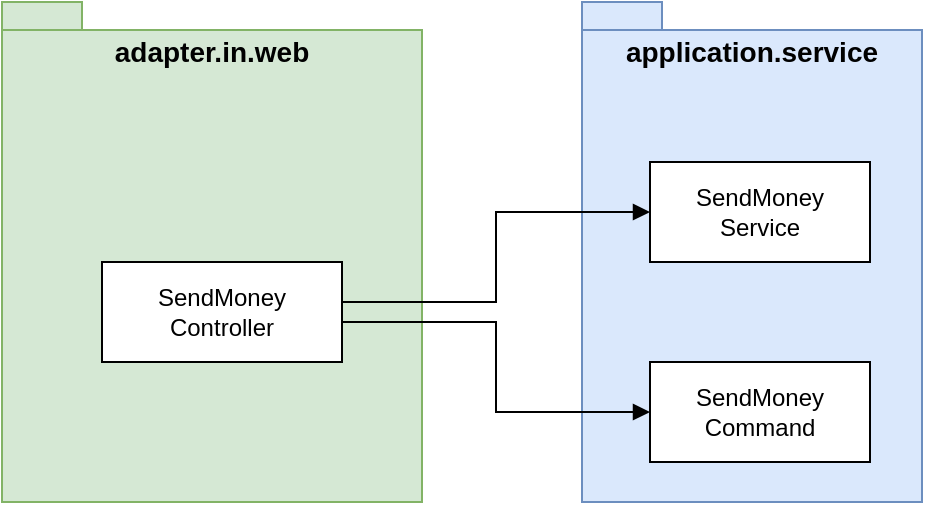 <mxfile version="24.7.5">
  <diagram name="페이지-1" id="fIbGgaHbKg5xb2GU_-fw">
    <mxGraphModel dx="1114" dy="894" grid="1" gridSize="10" guides="1" tooltips="1" connect="1" arrows="1" fold="1" page="1" pageScale="1" pageWidth="827" pageHeight="1169" math="0" shadow="0">
      <root>
        <mxCell id="0" />
        <mxCell id="1" parent="0" />
        <mxCell id="xetProM2B6-n4dE7nnOp-1" value="adapter.in.web" style="shape=folder;fontStyle=1;spacingTop=10;tabWidth=40;tabHeight=14;tabPosition=left;html=1;whiteSpace=wrap;verticalAlign=top;horizontal=1;fontSize=14;fillColor=#d5e8d4;strokeColor=#82b366;" vertex="1" parent="1">
          <mxGeometry x="90" y="60" width="210" height="250" as="geometry" />
        </mxCell>
        <mxCell id="xetProM2B6-n4dE7nnOp-6" value="SendMoney&lt;div&gt;Controller&lt;/div&gt;" style="rounded=0;whiteSpace=wrap;html=1;" vertex="1" parent="1">
          <mxGeometry x="140" y="190" width="120" height="50" as="geometry" />
        </mxCell>
        <mxCell id="xetProM2B6-n4dE7nnOp-7" value="application.service" style="shape=folder;fontStyle=1;spacingTop=10;tabWidth=40;tabHeight=14;tabPosition=left;html=1;whiteSpace=wrap;verticalAlign=top;horizontal=1;fontSize=14;fillColor=#dae8fc;strokeColor=#6c8ebf;" vertex="1" parent="1">
          <mxGeometry x="380" y="60" width="170" height="250" as="geometry" />
        </mxCell>
        <mxCell id="xetProM2B6-n4dE7nnOp-9" value="SendMoney&lt;div&gt;Service&lt;/div&gt;" style="rounded=0;whiteSpace=wrap;html=1;" vertex="1" parent="1">
          <mxGeometry x="414" y="140" width="110" height="50" as="geometry" />
        </mxCell>
        <mxCell id="xetProM2B6-n4dE7nnOp-11" value="SendMoney&lt;div&gt;Command&lt;/div&gt;" style="rounded=0;whiteSpace=wrap;html=1;" vertex="1" parent="1">
          <mxGeometry x="414" y="240" width="110" height="50" as="geometry" />
        </mxCell>
        <mxCell id="xetProM2B6-n4dE7nnOp-12" style="edgeStyle=orthogonalEdgeStyle;rounded=0;orthogonalLoop=1;jettySize=auto;html=1;entryX=0;entryY=0.5;entryDx=0;entryDy=0;endArrow=block;endFill=1;" edge="1" parent="1" source="xetProM2B6-n4dE7nnOp-6" target="xetProM2B6-n4dE7nnOp-9">
          <mxGeometry relative="1" as="geometry">
            <Array as="points">
              <mxPoint x="337" y="210" />
              <mxPoint x="337" y="165" />
            </Array>
          </mxGeometry>
        </mxCell>
        <mxCell id="xetProM2B6-n4dE7nnOp-14" style="edgeStyle=orthogonalEdgeStyle;rounded=0;orthogonalLoop=1;jettySize=auto;html=1;endArrow=block;endFill=1;" edge="1" parent="1" source="xetProM2B6-n4dE7nnOp-6" target="xetProM2B6-n4dE7nnOp-11">
          <mxGeometry relative="1" as="geometry">
            <Array as="points">
              <mxPoint x="337" y="220" />
              <mxPoint x="337" y="265" />
            </Array>
          </mxGeometry>
        </mxCell>
      </root>
    </mxGraphModel>
  </diagram>
</mxfile>
